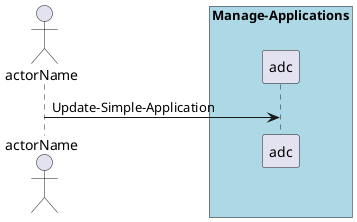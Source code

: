 @startuml
Actor "actorName" as A

box "Manage-Applications" #lightblue
participant "adc" as S
A -> S : Update-Simple-Application
end box

@enduml
